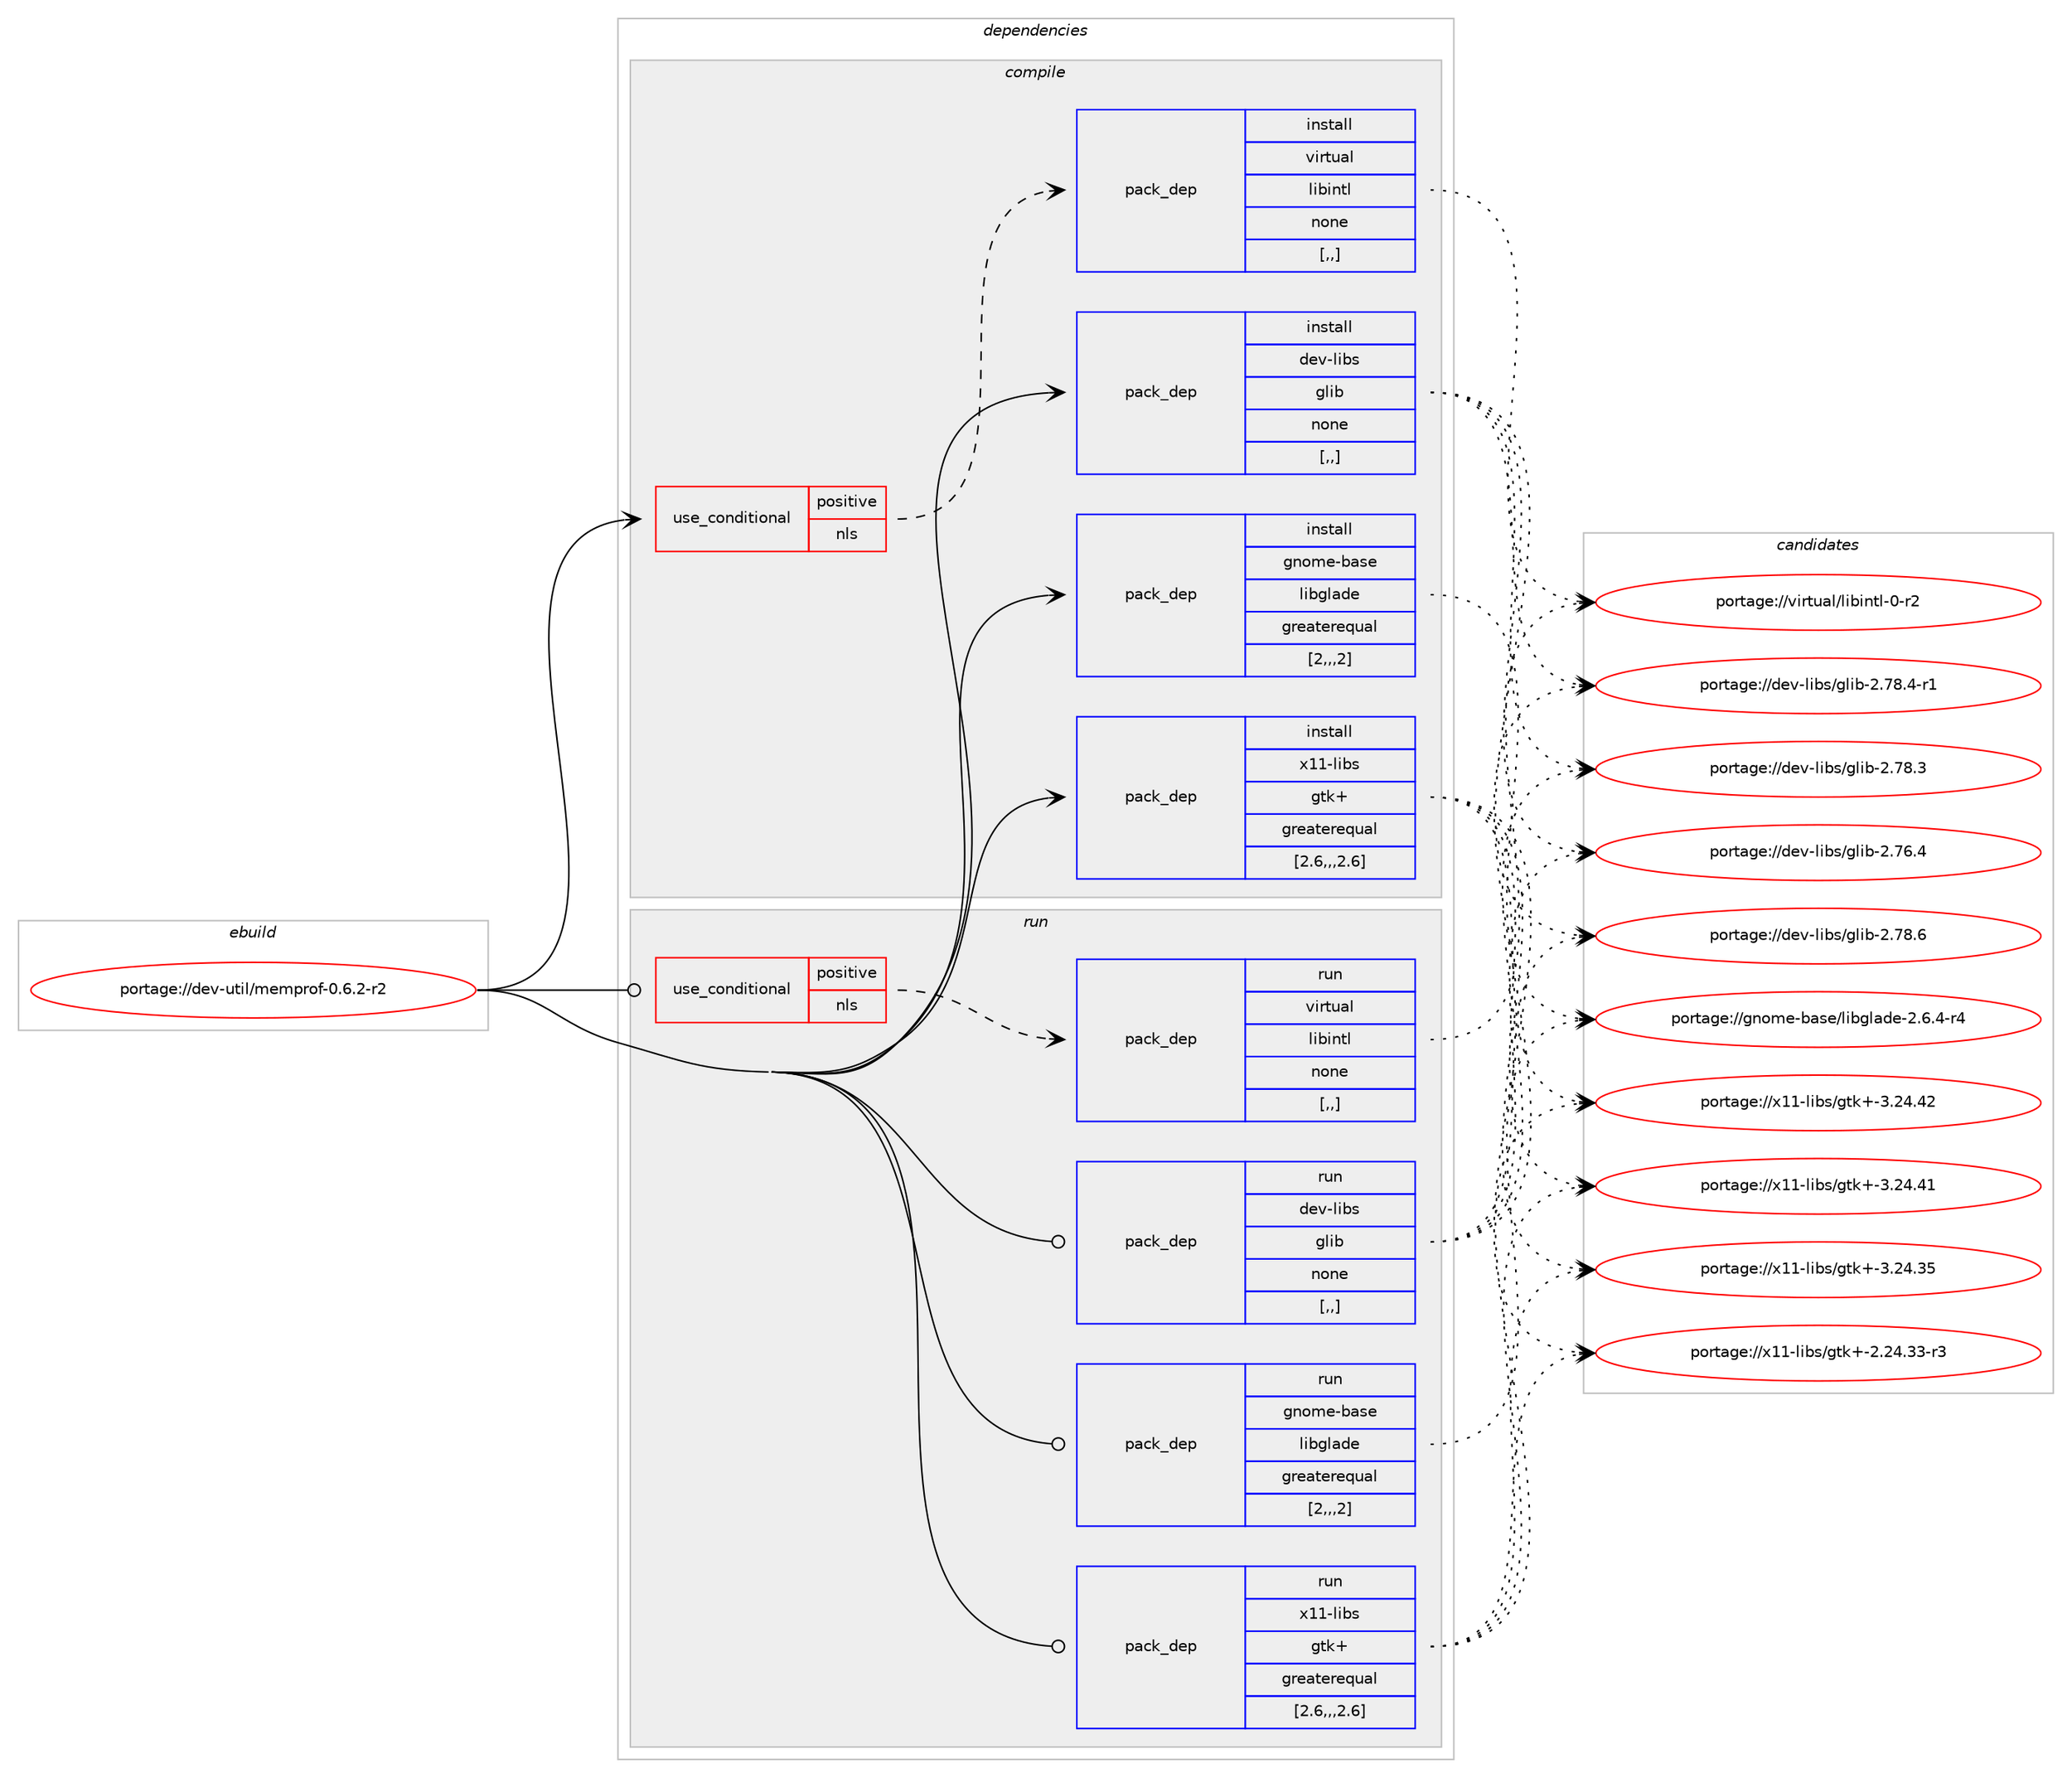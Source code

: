digraph prolog {

# *************
# Graph options
# *************

newrank=true;
concentrate=true;
compound=true;
graph [rankdir=LR,fontname=Helvetica,fontsize=10,ranksep=1.5];#, ranksep=2.5, nodesep=0.2];
edge  [arrowhead=vee];
node  [fontname=Helvetica,fontsize=10];

# **********
# The ebuild
# **********

subgraph cluster_leftcol {
color=gray;
label=<<i>ebuild</i>>;
id [label="portage://dev-util/memprof-0.6.2-r2", color=red, width=4, href="../dev-util/memprof-0.6.2-r2.svg"];
}

# ****************
# The dependencies
# ****************

subgraph cluster_midcol {
color=gray;
label=<<i>dependencies</i>>;
subgraph cluster_compile {
fillcolor="#eeeeee";
style=filled;
label=<<i>compile</i>>;
subgraph cond60961 {
dependency216923 [label=<<TABLE BORDER="0" CELLBORDER="1" CELLSPACING="0" CELLPADDING="4"><TR><TD ROWSPAN="3" CELLPADDING="10">use_conditional</TD></TR><TR><TD>positive</TD></TR><TR><TD>nls</TD></TR></TABLE>>, shape=none, color=red];
subgraph pack154526 {
dependency216924 [label=<<TABLE BORDER="0" CELLBORDER="1" CELLSPACING="0" CELLPADDING="4" WIDTH="220"><TR><TD ROWSPAN="6" CELLPADDING="30">pack_dep</TD></TR><TR><TD WIDTH="110">install</TD></TR><TR><TD>virtual</TD></TR><TR><TD>libintl</TD></TR><TR><TD>none</TD></TR><TR><TD>[,,]</TD></TR></TABLE>>, shape=none, color=blue];
}
dependency216923:e -> dependency216924:w [weight=20,style="dashed",arrowhead="vee"];
}
id:e -> dependency216923:w [weight=20,style="solid",arrowhead="vee"];
subgraph pack154527 {
dependency216925 [label=<<TABLE BORDER="0" CELLBORDER="1" CELLSPACING="0" CELLPADDING="4" WIDTH="220"><TR><TD ROWSPAN="6" CELLPADDING="30">pack_dep</TD></TR><TR><TD WIDTH="110">install</TD></TR><TR><TD>dev-libs</TD></TR><TR><TD>glib</TD></TR><TR><TD>none</TD></TR><TR><TD>[,,]</TD></TR></TABLE>>, shape=none, color=blue];
}
id:e -> dependency216925:w [weight=20,style="solid",arrowhead="vee"];
subgraph pack154528 {
dependency216926 [label=<<TABLE BORDER="0" CELLBORDER="1" CELLSPACING="0" CELLPADDING="4" WIDTH="220"><TR><TD ROWSPAN="6" CELLPADDING="30">pack_dep</TD></TR><TR><TD WIDTH="110">install</TD></TR><TR><TD>gnome-base</TD></TR><TR><TD>libglade</TD></TR><TR><TD>greaterequal</TD></TR><TR><TD>[2,,,2]</TD></TR></TABLE>>, shape=none, color=blue];
}
id:e -> dependency216926:w [weight=20,style="solid",arrowhead="vee"];
subgraph pack154529 {
dependency216927 [label=<<TABLE BORDER="0" CELLBORDER="1" CELLSPACING="0" CELLPADDING="4" WIDTH="220"><TR><TD ROWSPAN="6" CELLPADDING="30">pack_dep</TD></TR><TR><TD WIDTH="110">install</TD></TR><TR><TD>x11-libs</TD></TR><TR><TD>gtk+</TD></TR><TR><TD>greaterequal</TD></TR><TR><TD>[2.6,,,2.6]</TD></TR></TABLE>>, shape=none, color=blue];
}
id:e -> dependency216927:w [weight=20,style="solid",arrowhead="vee"];
}
subgraph cluster_compileandrun {
fillcolor="#eeeeee";
style=filled;
label=<<i>compile and run</i>>;
}
subgraph cluster_run {
fillcolor="#eeeeee";
style=filled;
label=<<i>run</i>>;
subgraph cond60962 {
dependency216928 [label=<<TABLE BORDER="0" CELLBORDER="1" CELLSPACING="0" CELLPADDING="4"><TR><TD ROWSPAN="3" CELLPADDING="10">use_conditional</TD></TR><TR><TD>positive</TD></TR><TR><TD>nls</TD></TR></TABLE>>, shape=none, color=red];
subgraph pack154530 {
dependency216929 [label=<<TABLE BORDER="0" CELLBORDER="1" CELLSPACING="0" CELLPADDING="4" WIDTH="220"><TR><TD ROWSPAN="6" CELLPADDING="30">pack_dep</TD></TR><TR><TD WIDTH="110">run</TD></TR><TR><TD>virtual</TD></TR><TR><TD>libintl</TD></TR><TR><TD>none</TD></TR><TR><TD>[,,]</TD></TR></TABLE>>, shape=none, color=blue];
}
dependency216928:e -> dependency216929:w [weight=20,style="dashed",arrowhead="vee"];
}
id:e -> dependency216928:w [weight=20,style="solid",arrowhead="odot"];
subgraph pack154531 {
dependency216930 [label=<<TABLE BORDER="0" CELLBORDER="1" CELLSPACING="0" CELLPADDING="4" WIDTH="220"><TR><TD ROWSPAN="6" CELLPADDING="30">pack_dep</TD></TR><TR><TD WIDTH="110">run</TD></TR><TR><TD>dev-libs</TD></TR><TR><TD>glib</TD></TR><TR><TD>none</TD></TR><TR><TD>[,,]</TD></TR></TABLE>>, shape=none, color=blue];
}
id:e -> dependency216930:w [weight=20,style="solid",arrowhead="odot"];
subgraph pack154532 {
dependency216931 [label=<<TABLE BORDER="0" CELLBORDER="1" CELLSPACING="0" CELLPADDING="4" WIDTH="220"><TR><TD ROWSPAN="6" CELLPADDING="30">pack_dep</TD></TR><TR><TD WIDTH="110">run</TD></TR><TR><TD>gnome-base</TD></TR><TR><TD>libglade</TD></TR><TR><TD>greaterequal</TD></TR><TR><TD>[2,,,2]</TD></TR></TABLE>>, shape=none, color=blue];
}
id:e -> dependency216931:w [weight=20,style="solid",arrowhead="odot"];
subgraph pack154533 {
dependency216932 [label=<<TABLE BORDER="0" CELLBORDER="1" CELLSPACING="0" CELLPADDING="4" WIDTH="220"><TR><TD ROWSPAN="6" CELLPADDING="30">pack_dep</TD></TR><TR><TD WIDTH="110">run</TD></TR><TR><TD>x11-libs</TD></TR><TR><TD>gtk+</TD></TR><TR><TD>greaterequal</TD></TR><TR><TD>[2.6,,,2.6]</TD></TR></TABLE>>, shape=none, color=blue];
}
id:e -> dependency216932:w [weight=20,style="solid",arrowhead="odot"];
}
}

# **************
# The candidates
# **************

subgraph cluster_choices {
rank=same;
color=gray;
label=<<i>candidates</i>>;

subgraph choice154526 {
color=black;
nodesep=1;
choice11810511411611797108471081059810511011610845484511450 [label="portage://virtual/libintl-0-r2", color=red, width=4,href="../virtual/libintl-0-r2.svg"];
dependency216924:e -> choice11810511411611797108471081059810511011610845484511450:w [style=dotted,weight="100"];
}
subgraph choice154527 {
color=black;
nodesep=1;
choice1001011184510810598115471031081059845504655564654 [label="portage://dev-libs/glib-2.78.6", color=red, width=4,href="../dev-libs/glib-2.78.6.svg"];
choice10010111845108105981154710310810598455046555646524511449 [label="portage://dev-libs/glib-2.78.4-r1", color=red, width=4,href="../dev-libs/glib-2.78.4-r1.svg"];
choice1001011184510810598115471031081059845504655564651 [label="portage://dev-libs/glib-2.78.3", color=red, width=4,href="../dev-libs/glib-2.78.3.svg"];
choice1001011184510810598115471031081059845504655544652 [label="portage://dev-libs/glib-2.76.4", color=red, width=4,href="../dev-libs/glib-2.76.4.svg"];
dependency216925:e -> choice1001011184510810598115471031081059845504655564654:w [style=dotted,weight="100"];
dependency216925:e -> choice10010111845108105981154710310810598455046555646524511449:w [style=dotted,weight="100"];
dependency216925:e -> choice1001011184510810598115471031081059845504655564651:w [style=dotted,weight="100"];
dependency216925:e -> choice1001011184510810598115471031081059845504655544652:w [style=dotted,weight="100"];
}
subgraph choice154528 {
color=black;
nodesep=1;
choice1031101111091014598971151014710810598103108971001014550465446524511452 [label="portage://gnome-base/libglade-2.6.4-r4", color=red, width=4,href="../gnome-base/libglade-2.6.4-r4.svg"];
dependency216926:e -> choice1031101111091014598971151014710810598103108971001014550465446524511452:w [style=dotted,weight="100"];
}
subgraph choice154529 {
color=black;
nodesep=1;
choice1204949451081059811547103116107434551465052465250 [label="portage://x11-libs/gtk+-3.24.42", color=red, width=4,href="../x11-libs/gtk+-3.24.42.svg"];
choice1204949451081059811547103116107434551465052465249 [label="portage://x11-libs/gtk+-3.24.41", color=red, width=4,href="../x11-libs/gtk+-3.24.41.svg"];
choice1204949451081059811547103116107434551465052465153 [label="portage://x11-libs/gtk+-3.24.35", color=red, width=4,href="../x11-libs/gtk+-3.24.35.svg"];
choice12049494510810598115471031161074345504650524651514511451 [label="portage://x11-libs/gtk+-2.24.33-r3", color=red, width=4,href="../x11-libs/gtk+-2.24.33-r3.svg"];
dependency216927:e -> choice1204949451081059811547103116107434551465052465250:w [style=dotted,weight="100"];
dependency216927:e -> choice1204949451081059811547103116107434551465052465249:w [style=dotted,weight="100"];
dependency216927:e -> choice1204949451081059811547103116107434551465052465153:w [style=dotted,weight="100"];
dependency216927:e -> choice12049494510810598115471031161074345504650524651514511451:w [style=dotted,weight="100"];
}
subgraph choice154530 {
color=black;
nodesep=1;
choice11810511411611797108471081059810511011610845484511450 [label="portage://virtual/libintl-0-r2", color=red, width=4,href="../virtual/libintl-0-r2.svg"];
dependency216929:e -> choice11810511411611797108471081059810511011610845484511450:w [style=dotted,weight="100"];
}
subgraph choice154531 {
color=black;
nodesep=1;
choice1001011184510810598115471031081059845504655564654 [label="portage://dev-libs/glib-2.78.6", color=red, width=4,href="../dev-libs/glib-2.78.6.svg"];
choice10010111845108105981154710310810598455046555646524511449 [label="portage://dev-libs/glib-2.78.4-r1", color=red, width=4,href="../dev-libs/glib-2.78.4-r1.svg"];
choice1001011184510810598115471031081059845504655564651 [label="portage://dev-libs/glib-2.78.3", color=red, width=4,href="../dev-libs/glib-2.78.3.svg"];
choice1001011184510810598115471031081059845504655544652 [label="portage://dev-libs/glib-2.76.4", color=red, width=4,href="../dev-libs/glib-2.76.4.svg"];
dependency216930:e -> choice1001011184510810598115471031081059845504655564654:w [style=dotted,weight="100"];
dependency216930:e -> choice10010111845108105981154710310810598455046555646524511449:w [style=dotted,weight="100"];
dependency216930:e -> choice1001011184510810598115471031081059845504655564651:w [style=dotted,weight="100"];
dependency216930:e -> choice1001011184510810598115471031081059845504655544652:w [style=dotted,weight="100"];
}
subgraph choice154532 {
color=black;
nodesep=1;
choice1031101111091014598971151014710810598103108971001014550465446524511452 [label="portage://gnome-base/libglade-2.6.4-r4", color=red, width=4,href="../gnome-base/libglade-2.6.4-r4.svg"];
dependency216931:e -> choice1031101111091014598971151014710810598103108971001014550465446524511452:w [style=dotted,weight="100"];
}
subgraph choice154533 {
color=black;
nodesep=1;
choice1204949451081059811547103116107434551465052465250 [label="portage://x11-libs/gtk+-3.24.42", color=red, width=4,href="../x11-libs/gtk+-3.24.42.svg"];
choice1204949451081059811547103116107434551465052465249 [label="portage://x11-libs/gtk+-3.24.41", color=red, width=4,href="../x11-libs/gtk+-3.24.41.svg"];
choice1204949451081059811547103116107434551465052465153 [label="portage://x11-libs/gtk+-3.24.35", color=red, width=4,href="../x11-libs/gtk+-3.24.35.svg"];
choice12049494510810598115471031161074345504650524651514511451 [label="portage://x11-libs/gtk+-2.24.33-r3", color=red, width=4,href="../x11-libs/gtk+-2.24.33-r3.svg"];
dependency216932:e -> choice1204949451081059811547103116107434551465052465250:w [style=dotted,weight="100"];
dependency216932:e -> choice1204949451081059811547103116107434551465052465249:w [style=dotted,weight="100"];
dependency216932:e -> choice1204949451081059811547103116107434551465052465153:w [style=dotted,weight="100"];
dependency216932:e -> choice12049494510810598115471031161074345504650524651514511451:w [style=dotted,weight="100"];
}
}

}
